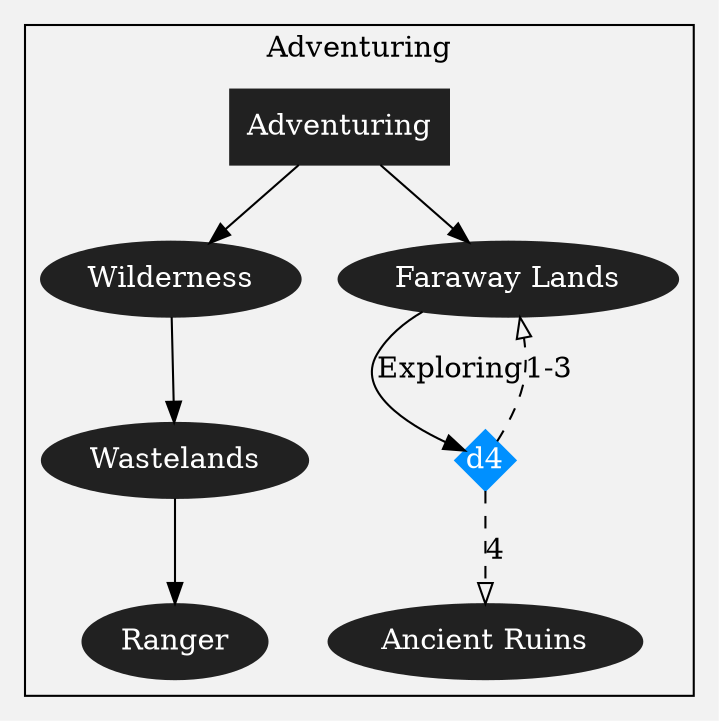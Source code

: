 digraph {
    graph [compound=true, layout=dot, overlap=false, bgcolor="#f2f2f2"];
    node [style=filled, color="#212121", fontcolor="#ffffff"];

    subgraph cluster_adventuring {
        label="Adventuring";

        "Adventuring" [shape=box];

        "Adventuring" -> "Wilderness" -> "Wastelands" -> "Ranger";
        "Adventuring" -> "Faraway Lands";

        "Faraway Lands" -> faraway_ruins_faraway [label="Exploring"];
        faraway_ruins_faraway [label="d4", shape=diamond, style=filled, color="#0090ff", width=0.4, height=0.4, fixedsize=true];
        faraway_ruins_faraway -> "Faraway Lands" [style=dashed, arrowhead=empty, label="1-3"];
        faraway_ruins_faraway -> "Ancient Ruins" [style=dashed, arrowhead=empty, label="4"];
    }
}
